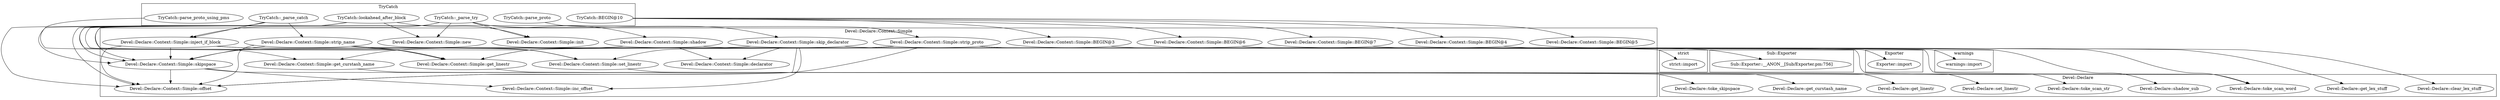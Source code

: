 digraph {
graph [overlap=false]
subgraph cluster_TryCatch {
	label="TryCatch";
	"TryCatch::parse_proto_using_pms";
	"TryCatch::parse_proto";
	"TryCatch::_parse_catch";
	"TryCatch::_parse_try";
	"TryCatch::BEGIN@10";
	"TryCatch::lookahead_after_block";
}
subgraph cluster_warnings {
	label="warnings";
	"warnings::import";
}
subgraph cluster_Devel_Declare_Context_Simple {
	label="Devel::Declare::Context::Simple";
	"Devel::Declare::Context::Simple::BEGIN@4";
	"Devel::Declare::Context::Simple::skip_declarator";
	"Devel::Declare::Context::Simple::set_linestr";
	"Devel::Declare::Context::Simple::BEGIN@5";
	"Devel::Declare::Context::Simple::strip_proto";
	"Devel::Declare::Context::Simple::offset";
	"Devel::Declare::Context::Simple::BEGIN@3";
	"Devel::Declare::Context::Simple::inject_if_block";
	"Devel::Declare::Context::Simple::skipspace";
	"Devel::Declare::Context::Simple::BEGIN@6";
	"Devel::Declare::Context::Simple::get_curstash_name";
	"Devel::Declare::Context::Simple::strip_name";
	"Devel::Declare::Context::Simple::declarator";
	"Devel::Declare::Context::Simple::init";
	"Devel::Declare::Context::Simple::get_linestr";
	"Devel::Declare::Context::Simple::BEGIN@7";
	"Devel::Declare::Context::Simple::shadow";
	"Devel::Declare::Context::Simple::inc_offset";
	"Devel::Declare::Context::Simple::new";
}
subgraph cluster_Exporter {
	label="Exporter";
	"Exporter::import";
}
subgraph cluster_Devel_Declare {
	label="Devel::Declare";
	"Devel::Declare::toke_scan_word";
	"Devel::Declare::set_linestr";
	"Devel::Declare::toke_skipspace";
	"Devel::Declare::get_lex_stuff";
	"Devel::Declare::clear_lex_stuff";
	"Devel::Declare::get_linestr";
	"Devel::Declare::shadow_sub";
	"Devel::Declare::toke_scan_str";
	"Devel::Declare::get_curstash_name";
}
subgraph cluster_Sub_Exporter {
	label="Sub::Exporter";
	"Sub::Exporter::__ANON__[Sub/Exporter.pm:756]";
}
subgraph cluster_strict {
	label="strict";
	"strict::import";
}
"TryCatch::_parse_try" -> "Devel::Declare::Context::Simple::init";
"TryCatch::lookahead_after_block" -> "Devel::Declare::Context::Simple::init";
"TryCatch::BEGIN@10" -> "Devel::Declare::Context::Simple::BEGIN@7";
"Devel::Declare::Context::Simple::inject_if_block" -> "Devel::Declare::Context::Simple::offset";
"Devel::Declare::Context::Simple::skipspace" -> "Devel::Declare::Context::Simple::offset";
"Devel::Declare::Context::Simple::strip_name" -> "Devel::Declare::Context::Simple::offset";
"TryCatch::_parse_catch" -> "Devel::Declare::Context::Simple::offset";
"Devel::Declare::Context::Simple::skip_declarator" -> "Devel::Declare::Context::Simple::offset";
"TryCatch::lookahead_after_block" -> "Devel::Declare::Context::Simple::offset";
"Devel::Declare::Context::Simple::strip_proto" -> "Devel::Declare::Context::Simple::offset";
"Devel::Declare::Context::Simple::inject_if_block" -> "Devel::Declare::Context::Simple::set_linestr";
"Devel::Declare::Context::Simple::strip_name" -> "Devel::Declare::Context::Simple::set_linestr";
"TryCatch::lookahead_after_block" -> "Devel::Declare::Context::Simple::set_linestr";
"Devel::Declare::Context::Simple::strip_proto" -> "Devel::Declare::Context::Simple::set_linestr";
"TryCatch::_parse_try" -> "Devel::Declare::Context::Simple::skip_declarator";
"Devel::Declare::Context::Simple::inject_if_block" -> "Devel::Declare::Context::Simple::get_linestr";
"Devel::Declare::Context::Simple::strip_name" -> "Devel::Declare::Context::Simple::get_linestr";
"TryCatch::_parse_catch" -> "Devel::Declare::Context::Simple::get_linestr";
"Devel::Declare::Context::Simple::skip_declarator" -> "Devel::Declare::Context::Simple::get_linestr";
"TryCatch::lookahead_after_block" -> "Devel::Declare::Context::Simple::get_linestr";
"Devel::Declare::Context::Simple::strip_proto" -> "Devel::Declare::Context::Simple::get_linestr";
"TryCatch::BEGIN@10" -> "Devel::Declare::Context::Simple::BEGIN@4";
"Devel::Declare::Context::Simple::BEGIN@6" -> "Sub::Exporter::__ANON__[Sub/Exporter.pm:756]";
"Devel::Declare::Context::Simple::get_curstash_name" -> "Devel::Declare::get_curstash_name";
"Devel::Declare::Context::Simple::BEGIN@3" -> "strict::import";
"TryCatch::BEGIN@10" -> "Devel::Declare::Context::Simple::BEGIN@6";
"Devel::Declare::Context::Simple::skipspace" -> "Devel::Declare::toke_skipspace";
"Devel::Declare::Context::Simple::shadow" -> "Devel::Declare::shadow_sub";
"Devel::Declare::Context::Simple::BEGIN@7" -> "Exporter::import";
"Devel::Declare::Context::Simple::strip_proto" -> "Devel::Declare::get_lex_stuff";
"Devel::Declare::Context::Simple::skipspace" -> "Devel::Declare::Context::Simple::inc_offset";
"Devel::Declare::Context::Simple::skip_declarator" -> "Devel::Declare::Context::Simple::inc_offset";
"Devel::Declare::Context::Simple::get_linestr" -> "Devel::Declare::get_linestr";
"TryCatch::parse_proto" -> "Devel::Declare::Context::Simple::strip_proto";
"Devel::Declare::Context::Simple::BEGIN@4" -> "warnings::import";
"Devel::Declare::Context::Simple::strip_proto" -> "Devel::Declare::toke_scan_str";
"TryCatch::parse_proto_using_pms" -> "Devel::Declare::Context::Simple::get_curstash_name";
"Devel::Declare::Context::Simple::shadow" -> "Devel::Declare::Context::Simple::get_curstash_name";
"TryCatch::_parse_catch" -> "Devel::Declare::Context::Simple::strip_name";
"Devel::Declare::Context::Simple::strip_proto" -> "Devel::Declare::clear_lex_stuff";
"Devel::Declare::Context::Simple::shadow" -> "Devel::Declare::Context::Simple::declarator";
"Devel::Declare::Context::Simple::skip_declarator" -> "Devel::Declare::Context::Simple::declarator";
"TryCatch::_parse_try" -> "Devel::Declare::Context::Simple::new";
"TryCatch::lookahead_after_block" -> "Devel::Declare::Context::Simple::new";
"Devel::Declare::Context::Simple::set_linestr" -> "Devel::Declare::set_linestr";
"TryCatch::_parse_try" -> "Devel::Declare::Context::Simple::shadow";
"TryCatch::BEGIN@10" -> "Devel::Declare::Context::Simple::BEGIN@3";
"TryCatch::_parse_catch" -> "Devel::Declare::Context::Simple::inject_if_block";
"TryCatch::_parse_try" -> "Devel::Declare::Context::Simple::inject_if_block";
"Devel::Declare::Context::Simple::inject_if_block" -> "Devel::Declare::Context::Simple::skipspace";
"Devel::Declare::Context::Simple::strip_name" -> "Devel::Declare::Context::Simple::skipspace";
"TryCatch::_parse_catch" -> "Devel::Declare::Context::Simple::skipspace";
"TryCatch::_parse_try" -> "Devel::Declare::Context::Simple::skipspace";
"TryCatch::lookahead_after_block" -> "Devel::Declare::Context::Simple::skipspace";
"Devel::Declare::Context::Simple::strip_proto" -> "Devel::Declare::Context::Simple::skipspace";
"Devel::Declare::Context::Simple::strip_name" -> "Devel::Declare::toke_scan_word";
"Devel::Declare::Context::Simple::skip_declarator" -> "Devel::Declare::toke_scan_word";
"TryCatch::BEGIN@10" -> "Devel::Declare::Context::Simple::BEGIN@5";
}
